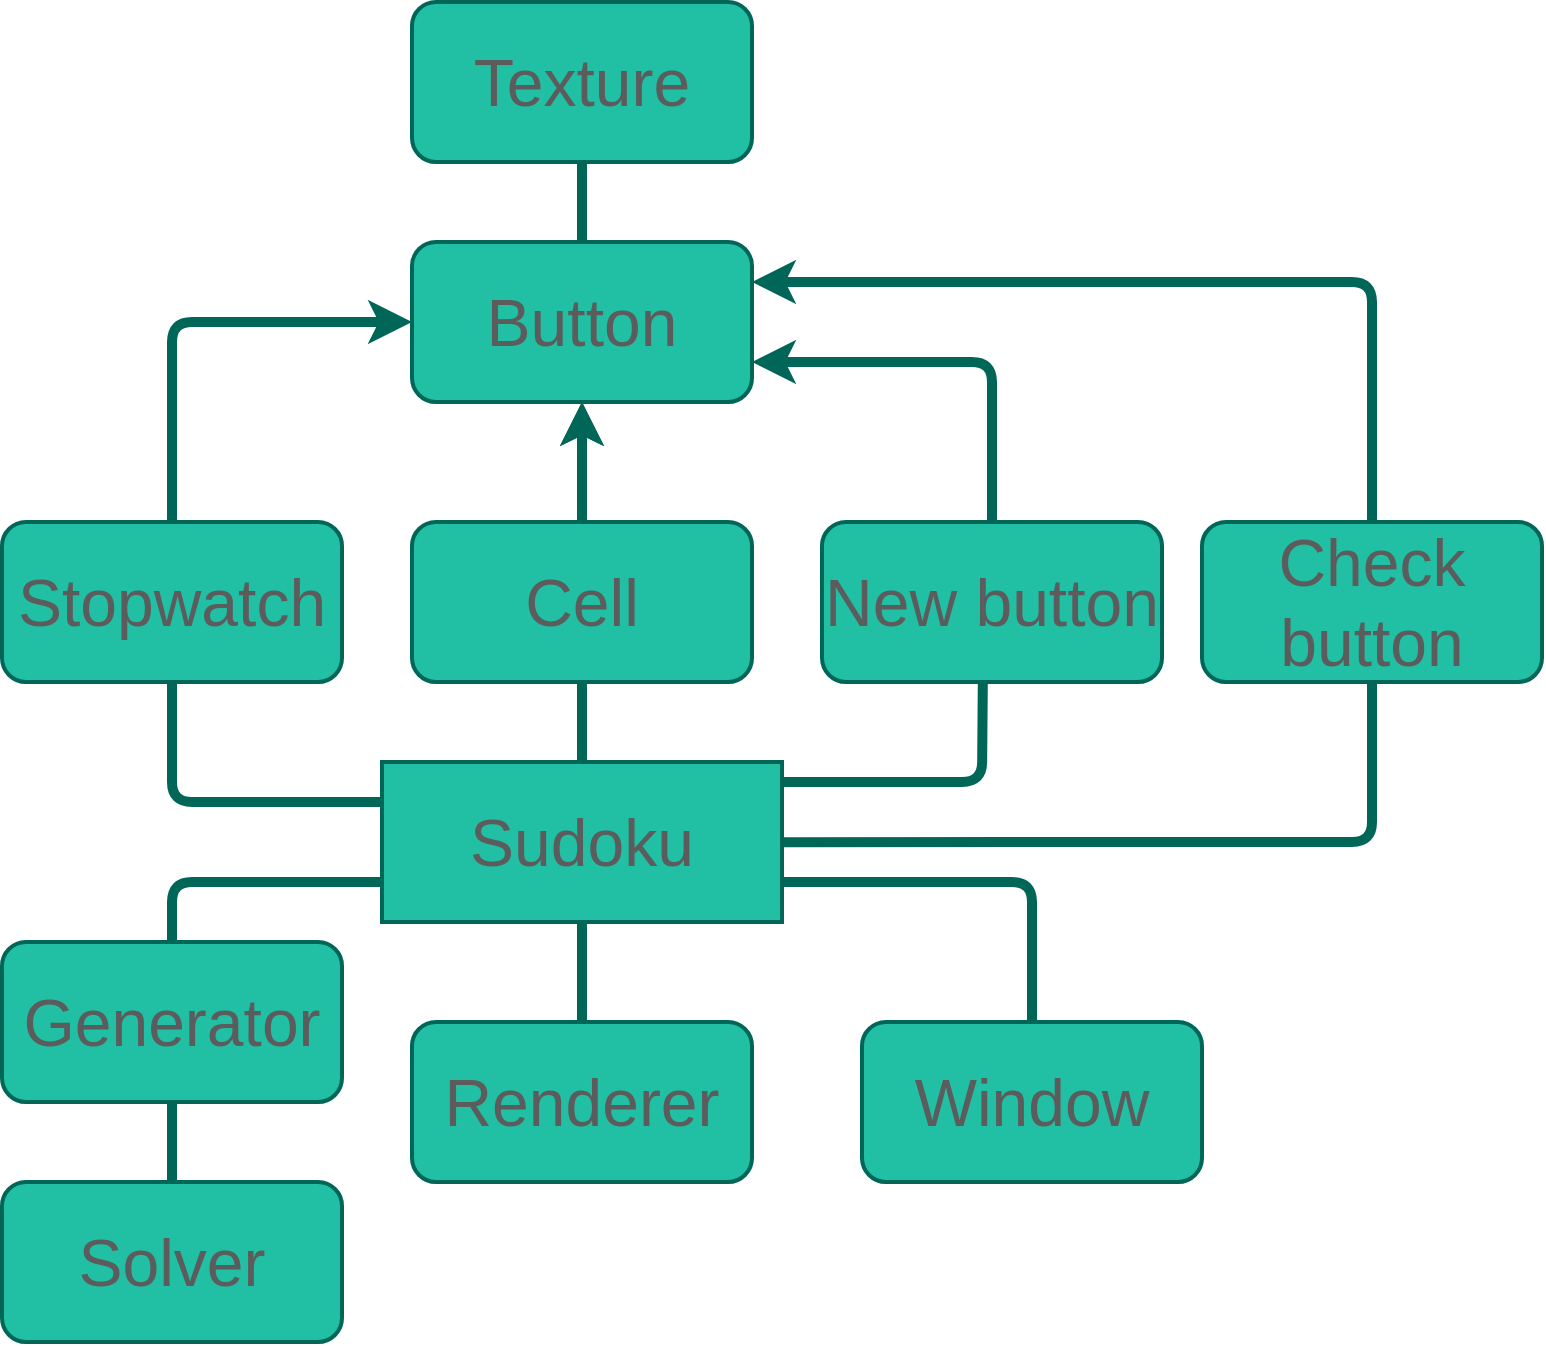 <mxfile version="13.6.9" type="github">
  <diagram id="qrNRG2QdwGCDJDvIBOkv" name="Page-1">
    <mxGraphModel dx="1422" dy="794" grid="1" gridSize="10" guides="1" tooltips="1" connect="1" arrows="1" fold="1" page="1" pageScale="1" pageWidth="850" pageHeight="1100" math="0" shadow="0">
      <root>
        <mxCell id="0" />
        <mxCell id="1" parent="0" />
        <mxCell id="plK-h6cMX_QArB1brINA-1" value="Sudoku" style="rounded=0;whiteSpace=wrap;html=1;strokeWidth=2;fontSize=33;fillColor=#21C0A5;strokeColor=#006658;fontColor=#5C5C5C;" parent="1" vertex="1">
          <mxGeometry x="320" y="590" width="200" height="80" as="geometry" />
        </mxCell>
        <mxCell id="plK-h6cMX_QArB1brINA-2" value="Generator" style="rounded=1;whiteSpace=wrap;html=1;strokeWidth=2;fontSize=33;fillColor=#21C0A5;strokeColor=#006658;fontColor=#5C5C5C;" parent="1" vertex="1">
          <mxGeometry x="130" y="680" width="170" height="80" as="geometry" />
        </mxCell>
        <mxCell id="plK-h6cMX_QArB1brINA-5" value="Solver" style="rounded=1;whiteSpace=wrap;html=1;strokeWidth=2;fontSize=33;fillColor=#21C0A5;strokeColor=#006658;fontColor=#5C5C5C;" parent="1" vertex="1">
          <mxGeometry x="130" y="800" width="170" height="80" as="geometry" />
        </mxCell>
        <mxCell id="plK-h6cMX_QArB1brINA-10" value="" style="endArrow=none;html=1;strokeWidth=5;fontSize=33;entryX=0.5;entryY=1;entryDx=0;entryDy=0;exitX=0.5;exitY=0;exitDx=0;exitDy=0;strokeColor=#006658;fontColor=#5C5C5C;" parent="1" source="plK-h6cMX_QArB1brINA-5" target="plK-h6cMX_QArB1brINA-2" edge="1">
          <mxGeometry width="50" height="50" relative="1" as="geometry">
            <mxPoint x="185" y="770" as="sourcePoint" />
            <mxPoint x="230" y="730" as="targetPoint" />
          </mxGeometry>
        </mxCell>
        <mxCell id="plK-h6cMX_QArB1brINA-16" value="" style="endArrow=none;html=1;strokeWidth=5;fontSize=33;exitX=0;exitY=0.5;exitDx=0;exitDy=0;strokeColor=#006658;fontColor=#5C5C5C;entryX=0.5;entryY=0;entryDx=0;entryDy=0;" parent="1" target="plK-h6cMX_QArB1brINA-2" edge="1">
          <mxGeometry width="50" height="50" relative="1" as="geometry">
            <mxPoint x="320" y="650" as="sourcePoint" />
            <mxPoint x="200" y="650" as="targetPoint" />
            <Array as="points">
              <mxPoint x="215" y="650" />
            </Array>
          </mxGeometry>
        </mxCell>
        <mxCell id="plK-h6cMX_QArB1brINA-21" style="edgeStyle=orthogonalEdgeStyle;curved=0;rounded=1;sketch=0;orthogonalLoop=1;jettySize=auto;html=1;exitX=0.5;exitY=0;exitDx=0;exitDy=0;entryX=0.5;entryY=1;entryDx=0;entryDy=0;strokeColor=#006658;fillColor=#21C0A5;fontColor=#5C5C5C;strokeWidth=5;" parent="1" source="plK-h6cMX_QArB1brINA-18" target="plK-h6cMX_QArB1brINA-19" edge="1">
          <mxGeometry relative="1" as="geometry" />
        </mxCell>
        <mxCell id="plK-h6cMX_QArB1brINA-24" value="" style="edgeStyle=orthogonalEdgeStyle;curved=0;rounded=1;sketch=0;orthogonalLoop=1;jettySize=auto;html=1;strokeColor=#006658;strokeWidth=5;fillColor=#21C0A5;fontColor=#5C5C5C;" parent="1" source="plK-h6cMX_QArB1brINA-18" target="plK-h6cMX_QArB1brINA-19" edge="1">
          <mxGeometry relative="1" as="geometry" />
        </mxCell>
        <mxCell id="plK-h6cMX_QArB1brINA-18" value="Cell" style="rounded=1;whiteSpace=wrap;html=1;strokeWidth=2;fontSize=33;fillColor=#21C0A5;strokeColor=#006658;fontColor=#5C5C5C;" parent="1" vertex="1">
          <mxGeometry x="335" y="470" width="170" height="80" as="geometry" />
        </mxCell>
        <mxCell id="plK-h6cMX_QArB1brINA-19" value="Button" style="rounded=1;whiteSpace=wrap;html=1;strokeWidth=2;fontSize=33;fillColor=#21C0A5;strokeColor=#006658;fontColor=#5C5C5C;" parent="1" vertex="1">
          <mxGeometry x="335" y="330" width="170" height="80" as="geometry" />
        </mxCell>
        <mxCell id="plK-h6cMX_QArB1brINA-22" value="" style="endArrow=none;html=1;strokeWidth=5;fontSize=33;entryX=0.5;entryY=1;entryDx=0;entryDy=0;exitX=0.5;exitY=0;exitDx=0;exitDy=0;strokeColor=#006658;fontColor=#5C5C5C;" parent="1" edge="1">
          <mxGeometry width="50" height="50" relative="1" as="geometry">
            <mxPoint x="420.0" y="590" as="sourcePoint" />
            <mxPoint x="420.0" y="550" as="targetPoint" />
          </mxGeometry>
        </mxCell>
        <mxCell id="plK-h6cMX_QArB1brINA-26" value="Renderer" style="rounded=1;whiteSpace=wrap;html=1;strokeWidth=2;fontSize=33;fillColor=#21C0A5;strokeColor=#006658;fontColor=#5C5C5C;" parent="1" vertex="1">
          <mxGeometry x="335" y="720" width="170" height="80" as="geometry" />
        </mxCell>
        <mxCell id="plK-h6cMX_QArB1brINA-27" value="Window" style="rounded=1;whiteSpace=wrap;html=1;strokeWidth=2;fontSize=33;fillColor=#21C0A5;strokeColor=#006658;fontColor=#5C5C5C;" parent="1" vertex="1">
          <mxGeometry x="560" y="720" width="170" height="80" as="geometry" />
        </mxCell>
        <mxCell id="plK-h6cMX_QArB1brINA-29" value="" style="endArrow=none;html=1;strokeColor=#006658;strokeWidth=5;fillColor=#21C0A5;fontColor=#5C5C5C;exitX=0.5;exitY=0;exitDx=0;exitDy=0;" parent="1" source="plK-h6cMX_QArB1brINA-26" edge="1">
          <mxGeometry width="50" height="50" relative="1" as="geometry">
            <mxPoint x="370" y="720" as="sourcePoint" />
            <mxPoint x="420" y="670" as="targetPoint" />
          </mxGeometry>
        </mxCell>
        <mxCell id="plK-h6cMX_QArB1brINA-30" value="" style="endArrow=none;html=1;strokeColor=#006658;strokeWidth=5;fillColor=#21C0A5;fontColor=#5C5C5C;entryX=0.5;entryY=0;entryDx=0;entryDy=0;exitX=1;exitY=0.75;exitDx=0;exitDy=0;" parent="1" source="plK-h6cMX_QArB1brINA-1" target="plK-h6cMX_QArB1brINA-27" edge="1">
          <mxGeometry width="50" height="50" relative="1" as="geometry">
            <mxPoint x="520" y="630" as="sourcePoint" />
            <mxPoint x="640" y="700" as="targetPoint" />
            <Array as="points">
              <mxPoint x="645" y="650" />
            </Array>
          </mxGeometry>
        </mxCell>
        <mxCell id="plK-h6cMX_QArB1brINA-31" value="Texture" style="rounded=1;whiteSpace=wrap;html=1;strokeWidth=2;fontSize=33;fillColor=#21C0A5;strokeColor=#006658;fontColor=#5C5C5C;" parent="1" vertex="1">
          <mxGeometry x="335" y="210" width="170" height="80" as="geometry" />
        </mxCell>
        <mxCell id="plK-h6cMX_QArB1brINA-39" value="" style="endArrow=none;html=1;strokeColor=#006658;strokeWidth=5;fillColor=#21C0A5;fontColor=#5C5C5C;entryX=0.5;entryY=1;entryDx=0;entryDy=0;exitX=0.5;exitY=0;exitDx=0;exitDy=0;" parent="1" source="plK-h6cMX_QArB1brINA-19" target="plK-h6cMX_QArB1brINA-31" edge="1">
          <mxGeometry width="50" height="50" relative="1" as="geometry">
            <mxPoint x="415" y="330" as="sourcePoint" />
            <mxPoint x="465" y="280" as="targetPoint" />
          </mxGeometry>
        </mxCell>
        <mxCell id="Lc8anRScpvRfO8vAxYwv-11" value="" style="endArrow=none;html=1;strokeWidth=5;fontSize=33;exitX=0;exitY=0.5;exitDx=0;exitDy=0;strokeColor=#006658;fontColor=#5C5C5C;entryX=0.5;entryY=1;entryDx=0;entryDy=0;" parent="1" target="Lc8anRScpvRfO8vAxYwv-12" edge="1">
          <mxGeometry width="50" height="50" relative="1" as="geometry">
            <mxPoint x="320" y="610" as="sourcePoint" />
            <mxPoint x="180" y="610" as="targetPoint" />
            <Array as="points">
              <mxPoint x="215" y="610" />
            </Array>
          </mxGeometry>
        </mxCell>
        <mxCell id="Lc8anRScpvRfO8vAxYwv-21" style="edgeStyle=none;rounded=1;sketch=0;orthogonalLoop=1;jettySize=auto;html=1;exitX=0.5;exitY=0;exitDx=0;exitDy=0;entryX=0;entryY=0.5;entryDx=0;entryDy=0;strokeColor=#006658;strokeWidth=5;fillColor=#21C0A5;fontColor=#5C5C5C;" parent="1" source="Lc8anRScpvRfO8vAxYwv-12" target="plK-h6cMX_QArB1brINA-19" edge="1">
          <mxGeometry relative="1" as="geometry">
            <Array as="points">
              <mxPoint x="215" y="370" />
            </Array>
          </mxGeometry>
        </mxCell>
        <mxCell id="Lc8anRScpvRfO8vAxYwv-12" value="Stopwatch" style="rounded=1;whiteSpace=wrap;html=1;strokeWidth=2;fontSize=33;fillColor=#21C0A5;strokeColor=#006658;fontColor=#5C5C5C;" parent="1" vertex="1">
          <mxGeometry x="130" y="470" width="170" height="80" as="geometry" />
        </mxCell>
        <mxCell id="Lc8anRScpvRfO8vAxYwv-19" style="edgeStyle=none;rounded=1;sketch=0;orthogonalLoop=1;jettySize=auto;html=1;exitX=0.5;exitY=0;exitDx=0;exitDy=0;entryX=1;entryY=0.75;entryDx=0;entryDy=0;strokeColor=#006658;strokeWidth=5;fillColor=#21C0A5;fontColor=#5C5C5C;" parent="1" source="Lc8anRScpvRfO8vAxYwv-13" target="plK-h6cMX_QArB1brINA-19" edge="1">
          <mxGeometry relative="1" as="geometry">
            <Array as="points">
              <mxPoint x="625" y="390" />
            </Array>
          </mxGeometry>
        </mxCell>
        <mxCell id="Lc8anRScpvRfO8vAxYwv-13" value="New button" style="rounded=1;whiteSpace=wrap;html=1;strokeWidth=2;fontSize=33;fillColor=#21C0A5;strokeColor=#006658;fontColor=#5C5C5C;" parent="1" vertex="1">
          <mxGeometry x="540" y="470" width="170" height="80" as="geometry" />
        </mxCell>
        <mxCell id="Lc8anRScpvRfO8vAxYwv-20" style="edgeStyle=none;rounded=1;sketch=0;orthogonalLoop=1;jettySize=auto;html=1;exitX=0.5;exitY=0;exitDx=0;exitDy=0;entryX=1;entryY=0.25;entryDx=0;entryDy=0;strokeColor=#006658;strokeWidth=5;fillColor=#21C0A5;fontColor=#5C5C5C;" parent="1" source="Lc8anRScpvRfO8vAxYwv-14" target="plK-h6cMX_QArB1brINA-19" edge="1">
          <mxGeometry relative="1" as="geometry">
            <Array as="points">
              <mxPoint x="815" y="350" />
            </Array>
          </mxGeometry>
        </mxCell>
        <mxCell id="Lc8anRScpvRfO8vAxYwv-14" value="Check button" style="rounded=1;whiteSpace=wrap;html=1;strokeWidth=2;fontSize=33;fillColor=#21C0A5;strokeColor=#006658;fontColor=#5C5C5C;" parent="1" vertex="1">
          <mxGeometry x="730" y="470" width="170" height="80" as="geometry" />
        </mxCell>
        <mxCell id="Lc8anRScpvRfO8vAxYwv-17" value="" style="endArrow=none;html=1;strokeWidth=5;fontSize=33;entryX=0.473;entryY=0.999;entryDx=0;entryDy=0;strokeColor=#006658;fontColor=#5C5C5C;entryPerimeter=0;" parent="1" target="Lc8anRScpvRfO8vAxYwv-13" edge="1">
          <mxGeometry width="50" height="50" relative="1" as="geometry">
            <mxPoint x="520" y="600" as="sourcePoint" />
            <mxPoint x="520" y="580" as="targetPoint" />
            <Array as="points">
              <mxPoint x="620" y="600" />
            </Array>
          </mxGeometry>
        </mxCell>
        <mxCell id="Lc8anRScpvRfO8vAxYwv-18" value="" style="endArrow=none;html=1;strokeWidth=5;fontSize=33;entryX=0.5;entryY=1;entryDx=0;entryDy=0;strokeColor=#006658;fontColor=#5C5C5C;" parent="1" target="Lc8anRScpvRfO8vAxYwv-14" edge="1">
          <mxGeometry width="50" height="50" relative="1" as="geometry">
            <mxPoint x="520" y="630.08" as="sourcePoint" />
            <mxPoint x="620.41" y="580.0" as="targetPoint" />
            <Array as="points">
              <mxPoint x="815" y="630" />
            </Array>
          </mxGeometry>
        </mxCell>
      </root>
    </mxGraphModel>
  </diagram>
</mxfile>
